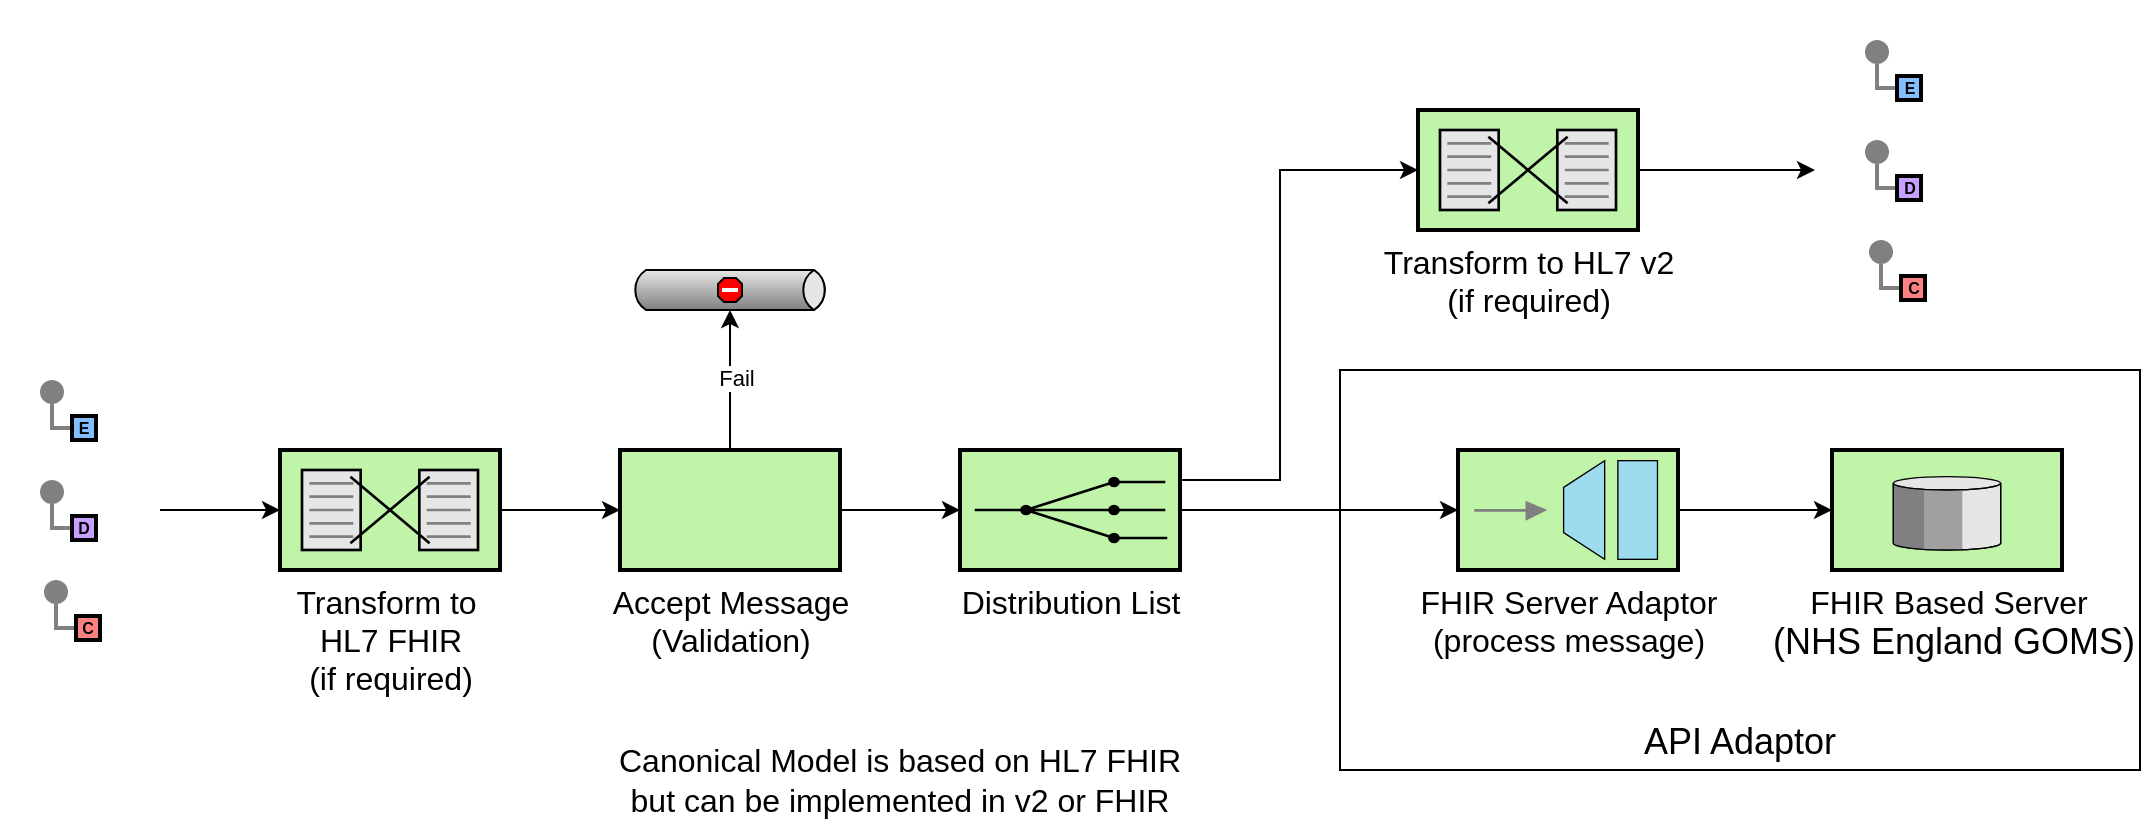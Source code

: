 <mxfile version="26.0.16">
  <diagram name="Page-1" id="toyqWjw3-tFAEOU__Un6">
    <mxGraphModel grid="1" page="1" gridSize="10" guides="1" tooltips="1" connect="1" arrows="1" fold="1" pageScale="1" pageWidth="827" pageHeight="1169" math="0" shadow="0">
      <root>
        <mxCell id="0" />
        <mxCell id="1" parent="0" />
        <mxCell id="SpyZkMs1lM7mogaTS6Ty-48" value="&lt;font style=&quot;font-size: 18px;&quot;&gt;API Adaptor&lt;/font&gt;" style="rounded=0;whiteSpace=wrap;html=1;verticalAlign=bottom;" vertex="1" parent="1">
          <mxGeometry x="570" y="140" width="400" height="200" as="geometry" />
        </mxCell>
        <mxCell id="SpyZkMs1lM7mogaTS6Ty-1" value="" style="edgeStyle=orthogonalEdgeStyle;rounded=0;exitX=0;exitY=0.5;endArrow=none;dashed=0;html=1;strokeColor=#808080;strokeWidth=2;" edge="1" parent="1" source="SpyZkMs1lM7mogaTS6Ty-3" target="SpyZkMs1lM7mogaTS6Ty-2">
          <mxGeometry relative="1" as="geometry" />
        </mxCell>
        <mxCell id="SpyZkMs1lM7mogaTS6Ty-2" value="" style="strokeWidth=2;dashed=0;align=center;fontSize=8;shape=ellipse;fillColor=#808080;strokeColor=none;" vertex="1" parent="1">
          <mxGeometry x="-80" y="195" width="12" height="12" as="geometry" />
        </mxCell>
        <mxCell id="SpyZkMs1lM7mogaTS6Ty-3" value="D" style="strokeWidth=2;dashed=0;align=center;fontSize=8;shape=rect;fillColor=#C7A0FF;fontStyle=1;whiteSpace=wrap;html=1;" vertex="1" parent="1">
          <mxGeometry x="-64" y="213" width="12" height="12" as="geometry" />
        </mxCell>
        <mxCell id="SpyZkMs1lM7mogaTS6Ty-18" style="edgeStyle=orthogonalEdgeStyle;rounded=0;orthogonalLoop=1;jettySize=auto;html=1;entryX=0;entryY=0.5;entryDx=0;entryDy=0;exitX=1;exitY=0.5;exitDx=0;exitDy=0;exitPerimeter=0;" edge="1" parent="1" source="SpyZkMs1lM7mogaTS6Ty-21" target="SpyZkMs1lM7mogaTS6Ty-11">
          <mxGeometry relative="1" as="geometry" />
        </mxCell>
        <mxCell id="SpyZkMs1lM7mogaTS6Ty-4" value="" style="rounded=0;whiteSpace=wrap;html=1;strokeColor=none;" vertex="1" parent="1">
          <mxGeometry x="-100" y="125" width="80" height="170" as="geometry" />
        </mxCell>
        <mxCell id="SpyZkMs1lM7mogaTS6Ty-5" value="" style="edgeStyle=orthogonalEdgeStyle;rounded=0;exitX=0;exitY=0.5;endArrow=none;dashed=0;html=1;strokeColor=#808080;strokeWidth=2;" edge="1" parent="1" source="SpyZkMs1lM7mogaTS6Ty-7" target="SpyZkMs1lM7mogaTS6Ty-6">
          <mxGeometry relative="1" as="geometry" />
        </mxCell>
        <mxCell id="SpyZkMs1lM7mogaTS6Ty-6" value="" style="strokeWidth=2;dashed=0;align=center;fontSize=8;shape=ellipse;fillColor=#808080;strokeColor=none;" vertex="1" parent="1">
          <mxGeometry x="-80" y="195" width="12" height="12" as="geometry" />
        </mxCell>
        <mxCell id="SpyZkMs1lM7mogaTS6Ty-7" value="D" style="strokeWidth=2;dashed=0;align=center;fontSize=8;shape=rect;fillColor=#C7A0FF;fontStyle=1;whiteSpace=wrap;html=1;" vertex="1" parent="1">
          <mxGeometry x="-64" y="213" width="12" height="12" as="geometry" />
        </mxCell>
        <mxCell id="SpyZkMs1lM7mogaTS6Ty-8" value="" style="edgeStyle=orthogonalEdgeStyle;rounded=0;exitX=0;exitY=0.5;endArrow=none;dashed=0;html=1;strokeColor=#808080;strokeWidth=2;" edge="1" parent="1" source="SpyZkMs1lM7mogaTS6Ty-10" target="SpyZkMs1lM7mogaTS6Ty-9">
          <mxGeometry relative="1" as="geometry" />
        </mxCell>
        <mxCell id="SpyZkMs1lM7mogaTS6Ty-9" value="" style="strokeWidth=2;dashed=0;align=center;fontSize=8;shape=ellipse;fillColor=#808080;strokeColor=none;" vertex="1" parent="1">
          <mxGeometry x="-80" y="145" width="12" height="12" as="geometry" />
        </mxCell>
        <mxCell id="SpyZkMs1lM7mogaTS6Ty-10" value="E" style="strokeWidth=2;dashed=0;align=center;fontSize=8;shape=rect;fillColor=#83BEFF;fontStyle=1;whiteSpace=wrap;html=1;" vertex="1" parent="1">
          <mxGeometry x="-64" y="163" width="12" height="12" as="geometry" />
        </mxCell>
        <mxCell id="SpyZkMs1lM7mogaTS6Ty-20" style="edgeStyle=orthogonalEdgeStyle;rounded=0;orthogonalLoop=1;jettySize=auto;html=1;" edge="1" parent="1" source="SpyZkMs1lM7mogaTS6Ty-11" target="SpyZkMs1lM7mogaTS6Ty-19">
          <mxGeometry relative="1" as="geometry" />
        </mxCell>
        <mxCell id="SpyZkMs1lM7mogaTS6Ty-11" value="&lt;font style=&quot;font-size: 16px;&quot;&gt;Accept Message &lt;br&gt;(Validation)&lt;/font&gt;" style="strokeWidth=2;dashed=0;align=center;fontSize=8;shape=rect;fillColor=#c0f5a9;verticalLabelPosition=bottom;verticalAlign=top;html=1;" vertex="1" parent="1">
          <mxGeometry x="210" y="180" width="110" height="60" as="geometry" />
        </mxCell>
        <mxCell id="SpyZkMs1lM7mogaTS6Ty-12" value="" style="strokeWidth=1;outlineConnect=0;dashed=0;align=center;html=1;fontSize=8;shape=mxgraph.eip.deadLetterChannel;verticalLabelPosition=bottom;labelBackgroundColor=#ffffff;verticalAlign=top;" vertex="1" parent="1">
          <mxGeometry x="215" y="90" width="100" height="20" as="geometry" />
        </mxCell>
        <mxCell id="SpyZkMs1lM7mogaTS6Ty-15" style="edgeStyle=orthogonalEdgeStyle;rounded=0;orthogonalLoop=1;jettySize=auto;html=1;entryX=0;entryY=1;entryDx=50;entryDy=0;entryPerimeter=0;" edge="1" parent="1" source="SpyZkMs1lM7mogaTS6Ty-11" target="SpyZkMs1lM7mogaTS6Ty-12">
          <mxGeometry relative="1" as="geometry" />
        </mxCell>
        <mxCell id="SpyZkMs1lM7mogaTS6Ty-17" value="Fail" style="edgeLabel;html=1;align=center;verticalAlign=middle;resizable=0;points=[];" connectable="0" vertex="1" parent="SpyZkMs1lM7mogaTS6Ty-15">
          <mxGeometry x="0.028" y="-3" relative="1" as="geometry">
            <mxPoint as="offset" />
          </mxGeometry>
        </mxCell>
        <mxCell id="SpyZkMs1lM7mogaTS6Ty-28" style="edgeStyle=orthogonalEdgeStyle;rounded=0;orthogonalLoop=1;jettySize=auto;html=1;" edge="1" parent="1" source="SpyZkMs1lM7mogaTS6Ty-19" target="SpyZkMs1lM7mogaTS6Ty-27">
          <mxGeometry relative="1" as="geometry" />
        </mxCell>
        <mxCell id="SpyZkMs1lM7mogaTS6Ty-19" value="&lt;font style=&quot;font-size: 16px;&quot;&gt;Distribution List&lt;/font&gt;" style="html=1;strokeWidth=2;outlineConnect=0;dashed=0;align=center;fontSize=8;fillColor=#c0f5a9;verticalLabelPosition=bottom;verticalAlign=top;shape=mxgraph.eip.recipient_list;" vertex="1" parent="1">
          <mxGeometry x="380" y="180" width="110" height="60" as="geometry" />
        </mxCell>
        <mxCell id="SpyZkMs1lM7mogaTS6Ty-21" value="&lt;span style=&quot;font-size: 16px;&quot;&gt;Transform to&amp;nbsp;&lt;/span&gt;&lt;div&gt;&lt;span style=&quot;font-size: 16px;&quot;&gt;HL7 FHIR&lt;br&gt;(if required)&lt;/span&gt;&lt;/div&gt;" style="html=1;strokeWidth=2;outlineConnect=0;dashed=0;align=center;fontSize=8;shape=mxgraph.eip.message_translator;fillColor=#c0f5a9;verticalLabelPosition=bottom;verticalAlign=top;" vertex="1" parent="1">
          <mxGeometry x="40" y="180" width="110" height="60" as="geometry" />
        </mxCell>
        <mxCell id="SpyZkMs1lM7mogaTS6Ty-22" style="edgeStyle=orthogonalEdgeStyle;rounded=0;orthogonalLoop=1;jettySize=auto;html=1;entryX=0;entryY=0.5;entryDx=0;entryDy=0;entryPerimeter=0;" edge="1" parent="1" source="SpyZkMs1lM7mogaTS6Ty-4" target="SpyZkMs1lM7mogaTS6Ty-21">
          <mxGeometry relative="1" as="geometry" />
        </mxCell>
        <mxCell id="SpyZkMs1lM7mogaTS6Ty-45" style="edgeStyle=orthogonalEdgeStyle;rounded=0;orthogonalLoop=1;jettySize=auto;html=1;entryX=0;entryY=0.5;entryDx=0;entryDy=0;" edge="1" parent="1" source="SpyZkMs1lM7mogaTS6Ty-23" target="SpyZkMs1lM7mogaTS6Ty-38">
          <mxGeometry relative="1" as="geometry" />
        </mxCell>
        <mxCell id="SpyZkMs1lM7mogaTS6Ty-23" value="&lt;font style=&quot;font-size: 16px;&quot;&gt;Transform to HL7 v2&lt;br&gt;(if required)&lt;/font&gt;" style="html=1;strokeWidth=2;outlineConnect=0;dashed=0;align=center;fontSize=8;shape=mxgraph.eip.message_translator;fillColor=#c0f5a9;verticalLabelPosition=bottom;verticalAlign=top;" vertex="1" parent="1">
          <mxGeometry x="609" y="10" width="110" height="60" as="geometry" />
        </mxCell>
        <mxCell id="SpyZkMs1lM7mogaTS6Ty-24" style="edgeStyle=orthogonalEdgeStyle;rounded=0;orthogonalLoop=1;jettySize=auto;html=1;entryX=0;entryY=0.5;entryDx=0;entryDy=0;entryPerimeter=0;exitX=1;exitY=0.25;exitDx=0;exitDy=0;exitPerimeter=0;" edge="1" parent="1" source="SpyZkMs1lM7mogaTS6Ty-19" target="SpyZkMs1lM7mogaTS6Ty-23">
          <mxGeometry relative="1" as="geometry">
            <Array as="points">
              <mxPoint x="540" y="195" />
              <mxPoint x="540" y="40" />
            </Array>
          </mxGeometry>
        </mxCell>
        <mxCell id="SpyZkMs1lM7mogaTS6Ty-34" style="edgeStyle=orthogonalEdgeStyle;rounded=0;orthogonalLoop=1;jettySize=auto;html=1;" edge="1" parent="1" source="SpyZkMs1lM7mogaTS6Ty-27" target="SpyZkMs1lM7mogaTS6Ty-33">
          <mxGeometry relative="1" as="geometry" />
        </mxCell>
        <mxCell id="SpyZkMs1lM7mogaTS6Ty-27" value="&lt;font style=&quot;font-size: 16px;&quot;&gt;FHIR Server Adaptor&lt;br&gt;(process message)&lt;/font&gt;" style="fillColor=#c0f5a9;dashed=0;outlineConnect=0;strokeWidth=2;html=1;align=center;fontSize=8;verticalLabelPosition=bottom;verticalAlign=top;shape=mxgraph.eip.messaging_gateway;" vertex="1" parent="1">
          <mxGeometry x="629" y="180" width="110" height="60" as="geometry" />
        </mxCell>
        <mxCell id="SpyZkMs1lM7mogaTS6Ty-33" value="&lt;font style=&quot;font-size: 16px;&quot;&gt;FHIR Based Server&lt;br&gt;&lt;span style=&quot;font-size: 18px; text-wrap-mode: wrap;&quot;&gt;&amp;nbsp;(NHS England GOMS)&lt;/span&gt;&lt;/font&gt;" style="html=1;strokeWidth=2;outlineConnect=0;dashed=0;align=center;fontSize=8;verticalLabelPosition=bottom;verticalAlign=top;shape=mxgraph.eip.message_store;fillColor=#c0f5a9" vertex="1" parent="1">
          <mxGeometry x="816" y="180" width="115" height="60" as="geometry" />
        </mxCell>
        <mxCell id="SpyZkMs1lM7mogaTS6Ty-38" value="" style="rounded=0;whiteSpace=wrap;html=1;strokeColor=none;" vertex="1" parent="1">
          <mxGeometry x="807.5" y="-20" width="90" height="120" as="geometry" />
        </mxCell>
        <mxCell id="SpyZkMs1lM7mogaTS6Ty-49" value="&lt;font style=&quot;font-size: 16px;&quot;&gt;Canonical Model is based on HL7 FHIR but can be implemented in v2 or FHIR&lt;/font&gt;" style="text;html=1;align=center;verticalAlign=middle;whiteSpace=wrap;rounded=0;" vertex="1" parent="1">
          <mxGeometry x="200" y="320" width="300" height="50" as="geometry" />
        </mxCell>
        <mxCell id="GK4ACq8TZ_gD5xzpB5Gy-1" value="" style="edgeStyle=orthogonalEdgeStyle;rounded=0;exitX=0;exitY=0.5;endArrow=none;dashed=0;html=1;strokeColor=#808080;strokeWidth=2;" edge="1" parent="1" source="GK4ACq8TZ_gD5xzpB5Gy-3" target="GK4ACq8TZ_gD5xzpB5Gy-2">
          <mxGeometry relative="1" as="geometry" />
        </mxCell>
        <mxCell id="GK4ACq8TZ_gD5xzpB5Gy-2" value="" style="strokeWidth=2;dashed=0;align=center;fontSize=8;shape=ellipse;fillColor=#808080;strokeColor=none;" vertex="1" parent="1">
          <mxGeometry x="-78" y="245" width="12" height="12" as="geometry" />
        </mxCell>
        <mxCell id="GK4ACq8TZ_gD5xzpB5Gy-3" value="C" style="strokeWidth=2;dashed=0;align=center;fontSize=8;shape=rect;fillColor=#FF8080;fontStyle=1;whiteSpace=wrap;html=1;" vertex="1" parent="1">
          <mxGeometry x="-62" y="263" width="12" height="12" as="geometry" />
        </mxCell>
        <mxCell id="GK4ACq8TZ_gD5xzpB5Gy-5" value="" style="edgeStyle=orthogonalEdgeStyle;rounded=0;exitX=0;exitY=0.5;endArrow=none;dashed=0;html=1;strokeColor=#808080;strokeWidth=2;" edge="1" parent="1" source="GK4ACq8TZ_gD5xzpB5Gy-7" target="GK4ACq8TZ_gD5xzpB5Gy-6">
          <mxGeometry relative="1" as="geometry" />
        </mxCell>
        <mxCell id="GK4ACq8TZ_gD5xzpB5Gy-6" value="" style="strokeWidth=2;dashed=0;align=center;fontSize=8;shape=ellipse;fillColor=#808080;strokeColor=none;" vertex="1" parent="1">
          <mxGeometry x="832.5" y="25" width="12" height="12" as="geometry" />
        </mxCell>
        <mxCell id="GK4ACq8TZ_gD5xzpB5Gy-7" value="D" style="strokeWidth=2;dashed=0;align=center;fontSize=8;shape=rect;fillColor=#C7A0FF;fontStyle=1;whiteSpace=wrap;html=1;" vertex="1" parent="1">
          <mxGeometry x="848.5" y="43" width="12" height="12" as="geometry" />
        </mxCell>
        <mxCell id="GK4ACq8TZ_gD5xzpB5Gy-8" value="" style="rounded=0;whiteSpace=wrap;html=1;strokeColor=none;" vertex="1" parent="1">
          <mxGeometry x="812.5" y="-45" width="80" height="170" as="geometry" />
        </mxCell>
        <mxCell id="GK4ACq8TZ_gD5xzpB5Gy-9" value="" style="edgeStyle=orthogonalEdgeStyle;rounded=0;exitX=0;exitY=0.5;endArrow=none;dashed=0;html=1;strokeColor=#808080;strokeWidth=2;" edge="1" parent="1" source="GK4ACq8TZ_gD5xzpB5Gy-11" target="GK4ACq8TZ_gD5xzpB5Gy-10">
          <mxGeometry relative="1" as="geometry" />
        </mxCell>
        <mxCell id="GK4ACq8TZ_gD5xzpB5Gy-10" value="" style="strokeWidth=2;dashed=0;align=center;fontSize=8;shape=ellipse;fillColor=#808080;strokeColor=none;" vertex="1" parent="1">
          <mxGeometry x="832.5" y="25" width="12" height="12" as="geometry" />
        </mxCell>
        <mxCell id="GK4ACq8TZ_gD5xzpB5Gy-11" value="D" style="strokeWidth=2;dashed=0;align=center;fontSize=8;shape=rect;fillColor=#C7A0FF;fontStyle=1;whiteSpace=wrap;html=1;" vertex="1" parent="1">
          <mxGeometry x="848.5" y="43" width="12" height="12" as="geometry" />
        </mxCell>
        <mxCell id="GK4ACq8TZ_gD5xzpB5Gy-12" value="" style="edgeStyle=orthogonalEdgeStyle;rounded=0;exitX=0;exitY=0.5;endArrow=none;dashed=0;html=1;strokeColor=#808080;strokeWidth=2;" edge="1" parent="1" source="GK4ACq8TZ_gD5xzpB5Gy-14" target="GK4ACq8TZ_gD5xzpB5Gy-13">
          <mxGeometry relative="1" as="geometry" />
        </mxCell>
        <mxCell id="GK4ACq8TZ_gD5xzpB5Gy-13" value="" style="strokeWidth=2;dashed=0;align=center;fontSize=8;shape=ellipse;fillColor=#808080;strokeColor=none;" vertex="1" parent="1">
          <mxGeometry x="832.5" y="-25" width="12" height="12" as="geometry" />
        </mxCell>
        <mxCell id="GK4ACq8TZ_gD5xzpB5Gy-14" value="E" style="strokeWidth=2;dashed=0;align=center;fontSize=8;shape=rect;fillColor=#83BEFF;fontStyle=1;whiteSpace=wrap;html=1;" vertex="1" parent="1">
          <mxGeometry x="848.5" y="-7" width="12" height="12" as="geometry" />
        </mxCell>
        <mxCell id="GK4ACq8TZ_gD5xzpB5Gy-15" value="" style="edgeStyle=orthogonalEdgeStyle;rounded=0;exitX=0;exitY=0.5;endArrow=none;dashed=0;html=1;strokeColor=#808080;strokeWidth=2;" edge="1" parent="1" source="GK4ACq8TZ_gD5xzpB5Gy-17" target="GK4ACq8TZ_gD5xzpB5Gy-16">
          <mxGeometry relative="1" as="geometry" />
        </mxCell>
        <mxCell id="GK4ACq8TZ_gD5xzpB5Gy-16" value="" style="strokeWidth=2;dashed=0;align=center;fontSize=8;shape=ellipse;fillColor=#808080;strokeColor=none;" vertex="1" parent="1">
          <mxGeometry x="834.5" y="75" width="12" height="12" as="geometry" />
        </mxCell>
        <mxCell id="GK4ACq8TZ_gD5xzpB5Gy-17" value="C" style="strokeWidth=2;dashed=0;align=center;fontSize=8;shape=rect;fillColor=#FF8080;fontStyle=1;whiteSpace=wrap;html=1;" vertex="1" parent="1">
          <mxGeometry x="850.5" y="93" width="12" height="12" as="geometry" />
        </mxCell>
      </root>
    </mxGraphModel>
  </diagram>
</mxfile>
